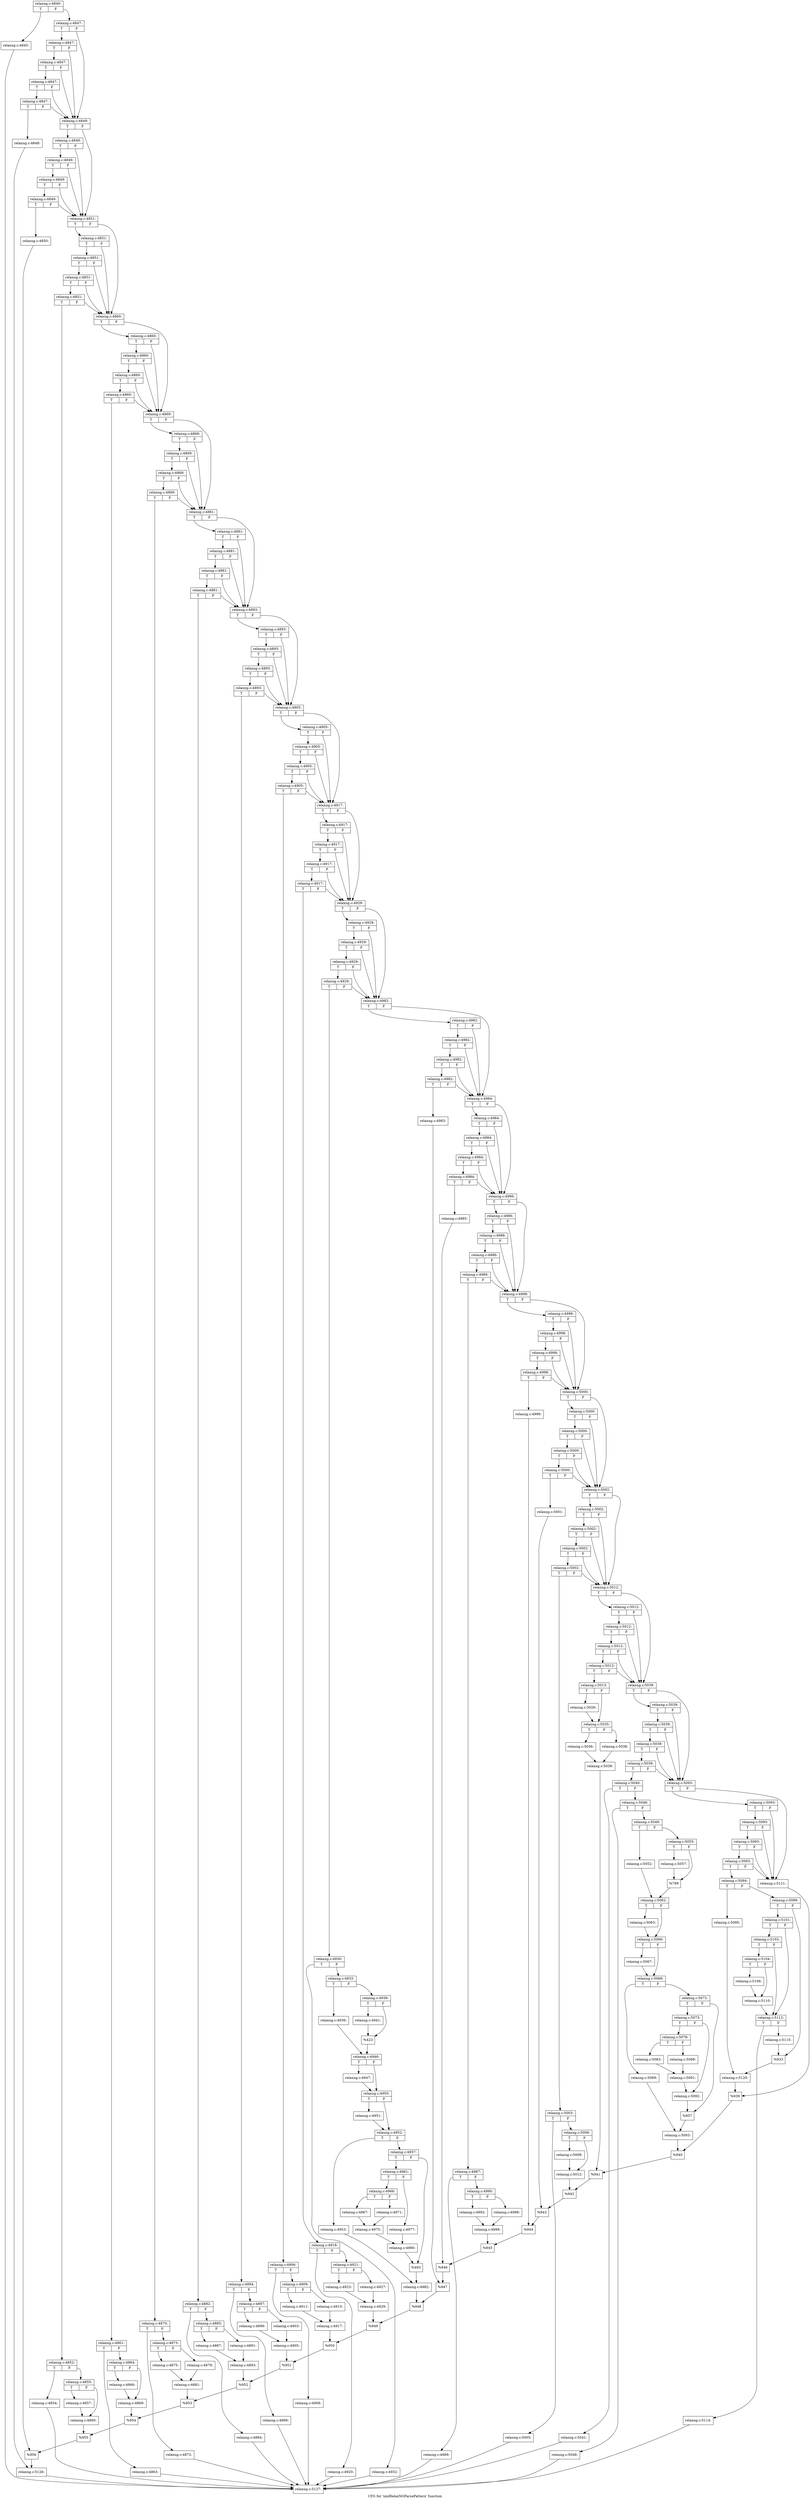 digraph "CFG for 'xmlRelaxNGParsePattern' function" {
	label="CFG for 'xmlRelaxNGParsePattern' function";

	Node0x555e9c413480 [shape=record,label="{relaxng.c:4840:|{<s0>T|<s1>F}}"];
	Node0x555e9c413480:s0 -> Node0x555e9c414250;
	Node0x555e9c413480:s1 -> Node0x555e9c4142a0;
	Node0x555e9c414250 [shape=record,label="{relaxng.c:4845:}"];
	Node0x555e9c414250 -> Node0x555e9c4134d0;
	Node0x555e9c4142a0 [shape=record,label="{relaxng.c:4847:|{<s0>T|<s1>F}}"];
	Node0x555e9c4142a0:s0 -> Node0x555e9c4149e0;
	Node0x555e9c4142a0:s1 -> Node0x555e9c414870;
	Node0x555e9c4149e0 [shape=record,label="{relaxng.c:4847:|{<s0>T|<s1>F}}"];
	Node0x555e9c4149e0:s0 -> Node0x555e9c414990;
	Node0x555e9c4149e0:s1 -> Node0x555e9c414870;
	Node0x555e9c414990 [shape=record,label="{relaxng.c:4847:|{<s0>T|<s1>F}}"];
	Node0x555e9c414990:s0 -> Node0x555e9c414940;
	Node0x555e9c414990:s1 -> Node0x555e9c414870;
	Node0x555e9c414940 [shape=record,label="{relaxng.c:4847:|{<s0>T|<s1>F}}"];
	Node0x555e9c414940:s0 -> Node0x555e9c4148c0;
	Node0x555e9c414940:s1 -> Node0x555e9c414870;
	Node0x555e9c4148c0 [shape=record,label="{relaxng.c:4847:|{<s0>T|<s1>F}}"];
	Node0x555e9c4148c0:s0 -> Node0x555e9c4147d0;
	Node0x555e9c4148c0:s1 -> Node0x555e9c414870;
	Node0x555e9c4147d0 [shape=record,label="{relaxng.c:4848:}"];
	Node0x555e9c4147d0 -> Node0x555e9c414820;
	Node0x555e9c414870 [shape=record,label="{relaxng.c:4849:|{<s0>T|<s1>F}}"];
	Node0x555e9c414870:s0 -> Node0x555e9c415cd0;
	Node0x555e9c414870:s1 -> Node0x555e9c415b60;
	Node0x555e9c415cd0 [shape=record,label="{relaxng.c:4849:|{<s0>T|<s1>F}}"];
	Node0x555e9c415cd0:s0 -> Node0x555e9c415c80;
	Node0x555e9c415cd0:s1 -> Node0x555e9c415b60;
	Node0x555e9c415c80 [shape=record,label="{relaxng.c:4849:|{<s0>T|<s1>F}}"];
	Node0x555e9c415c80:s0 -> Node0x555e9c415c30;
	Node0x555e9c415c80:s1 -> Node0x555e9c415b60;
	Node0x555e9c415c30 [shape=record,label="{relaxng.c:4849:|{<s0>T|<s1>F}}"];
	Node0x555e9c415c30:s0 -> Node0x555e9c415bb0;
	Node0x555e9c415c30:s1 -> Node0x555e9c415b60;
	Node0x555e9c415bb0 [shape=record,label="{relaxng.c:4849:|{<s0>T|<s1>F}}"];
	Node0x555e9c415bb0:s0 -> Node0x555e9c415ac0;
	Node0x555e9c415bb0:s1 -> Node0x555e9c415b60;
	Node0x555e9c415ac0 [shape=record,label="{relaxng.c:4850:}"];
	Node0x555e9c415ac0 -> Node0x555e9c415b10;
	Node0x555e9c415b60 [shape=record,label="{relaxng.c:4851:|{<s0>T|<s1>F}}"];
	Node0x555e9c415b60:s0 -> Node0x555e9c4177c0;
	Node0x555e9c415b60:s1 -> Node0x555e9c417650;
	Node0x555e9c4177c0 [shape=record,label="{relaxng.c:4851:|{<s0>T|<s1>F}}"];
	Node0x555e9c4177c0:s0 -> Node0x555e9c417770;
	Node0x555e9c4177c0:s1 -> Node0x555e9c417650;
	Node0x555e9c417770 [shape=record,label="{relaxng.c:4851:|{<s0>T|<s1>F}}"];
	Node0x555e9c417770:s0 -> Node0x555e9c417720;
	Node0x555e9c417770:s1 -> Node0x555e9c417650;
	Node0x555e9c417720 [shape=record,label="{relaxng.c:4851:|{<s0>T|<s1>F}}"];
	Node0x555e9c417720:s0 -> Node0x555e9c4176a0;
	Node0x555e9c417720:s1 -> Node0x555e9c417650;
	Node0x555e9c4176a0 [shape=record,label="{relaxng.c:4851:|{<s0>T|<s1>F}}"];
	Node0x555e9c4176a0:s0 -> Node0x555e9c4175b0;
	Node0x555e9c4176a0:s1 -> Node0x555e9c417650;
	Node0x555e9c4175b0 [shape=record,label="{relaxng.c:4852:|{<s0>T|<s1>F}}"];
	Node0x555e9c4175b0:s0 -> Node0x555e9c418aa0;
	Node0x555e9c4175b0:s1 -> Node0x555e9c418af0;
	Node0x555e9c418aa0 [shape=record,label="{relaxng.c:4854:}"];
	Node0x555e9c418aa0 -> Node0x555e9c4134d0;
	Node0x555e9c418af0 [shape=record,label="{relaxng.c:4855:|{<s0>T|<s1>F}}"];
	Node0x555e9c418af0:s0 -> Node0x555e9c419190;
	Node0x555e9c418af0:s1 -> Node0x555e9c4191e0;
	Node0x555e9c419190 [shape=record,label="{relaxng.c:4857:}"];
	Node0x555e9c419190 -> Node0x555e9c4191e0;
	Node0x555e9c4191e0 [shape=record,label="{relaxng.c:4860:}"];
	Node0x555e9c4191e0 -> Node0x555e9c417600;
	Node0x555e9c417650 [shape=record,label="{relaxng.c:4860:|{<s0>T|<s1>F}}"];
	Node0x555e9c417650:s0 -> Node0x555e9c419f30;
	Node0x555e9c417650:s1 -> Node0x555e9c419dc0;
	Node0x555e9c419f30 [shape=record,label="{relaxng.c:4860:|{<s0>T|<s1>F}}"];
	Node0x555e9c419f30:s0 -> Node0x555e9c419ee0;
	Node0x555e9c419f30:s1 -> Node0x555e9c419dc0;
	Node0x555e9c419ee0 [shape=record,label="{relaxng.c:4860:|{<s0>T|<s1>F}}"];
	Node0x555e9c419ee0:s0 -> Node0x555e9c419e90;
	Node0x555e9c419ee0:s1 -> Node0x555e9c419dc0;
	Node0x555e9c419e90 [shape=record,label="{relaxng.c:4860:|{<s0>T|<s1>F}}"];
	Node0x555e9c419e90:s0 -> Node0x555e9c419e10;
	Node0x555e9c419e90:s1 -> Node0x555e9c419dc0;
	Node0x555e9c419e10 [shape=record,label="{relaxng.c:4860:|{<s0>T|<s1>F}}"];
	Node0x555e9c419e10:s0 -> Node0x555e9c419d20;
	Node0x555e9c419e10:s1 -> Node0x555e9c419dc0;
	Node0x555e9c419d20 [shape=record,label="{relaxng.c:4861:|{<s0>T|<s1>F}}"];
	Node0x555e9c419d20:s0 -> Node0x555e9c41b2a0;
	Node0x555e9c419d20:s1 -> Node0x555e9c41b2f0;
	Node0x555e9c41b2a0 [shape=record,label="{relaxng.c:4863:}"];
	Node0x555e9c41b2a0 -> Node0x555e9c4134d0;
	Node0x555e9c41b2f0 [shape=record,label="{relaxng.c:4864:|{<s0>T|<s1>F}}"];
	Node0x555e9c41b2f0:s0 -> Node0x555e9c41b990;
	Node0x555e9c41b2f0:s1 -> Node0x555e9c41b9e0;
	Node0x555e9c41b990 [shape=record,label="{relaxng.c:4866:}"];
	Node0x555e9c41b990 -> Node0x555e9c41b9e0;
	Node0x555e9c41b9e0 [shape=record,label="{relaxng.c:4869:}"];
	Node0x555e9c41b9e0 -> Node0x555e9c419d70;
	Node0x555e9c419dc0 [shape=record,label="{relaxng.c:4869:|{<s0>T|<s1>F}}"];
	Node0x555e9c419dc0:s0 -> Node0x555e9c41c430;
	Node0x555e9c419dc0:s1 -> Node0x555e9c41c2c0;
	Node0x555e9c41c430 [shape=record,label="{relaxng.c:4869:|{<s0>T|<s1>F}}"];
	Node0x555e9c41c430:s0 -> Node0x555e9c41c3e0;
	Node0x555e9c41c430:s1 -> Node0x555e9c41c2c0;
	Node0x555e9c41c3e0 [shape=record,label="{relaxng.c:4869:|{<s0>T|<s1>F}}"];
	Node0x555e9c41c3e0:s0 -> Node0x555e9c41c390;
	Node0x555e9c41c3e0:s1 -> Node0x555e9c41c2c0;
	Node0x555e9c41c390 [shape=record,label="{relaxng.c:4869:|{<s0>T|<s1>F}}"];
	Node0x555e9c41c390:s0 -> Node0x555e9c41c310;
	Node0x555e9c41c390:s1 -> Node0x555e9c41c2c0;
	Node0x555e9c41c310 [shape=record,label="{relaxng.c:4869:|{<s0>T|<s1>F}}"];
	Node0x555e9c41c310:s0 -> Node0x555e9c41c220;
	Node0x555e9c41c310:s1 -> Node0x555e9c41c2c0;
	Node0x555e9c41c220 [shape=record,label="{relaxng.c:4870:|{<s0>T|<s1>F}}"];
	Node0x555e9c41c220:s0 -> Node0x555e9c41d7d0;
	Node0x555e9c41c220:s1 -> Node0x555e9c41d820;
	Node0x555e9c41d7d0 [shape=record,label="{relaxng.c:4872:}"];
	Node0x555e9c41d7d0 -> Node0x555e9c4134d0;
	Node0x555e9c41d820 [shape=record,label="{relaxng.c:4873:|{<s0>T|<s1>F}}"];
	Node0x555e9c41d820:s0 -> Node0x555e9c41dec0;
	Node0x555e9c41d820:s1 -> Node0x555e9c41df60;
	Node0x555e9c41dec0 [shape=record,label="{relaxng.c:4875:}"];
	Node0x555e9c41dec0 -> Node0x555e9c41df10;
	Node0x555e9c41df60 [shape=record,label="{relaxng.c:4879:}"];
	Node0x555e9c41df60 -> Node0x555e9c41df10;
	Node0x555e9c41df10 [shape=record,label="{relaxng.c:4881:}"];
	Node0x555e9c41df10 -> Node0x555e9c41c270;
	Node0x555e9c41c2c0 [shape=record,label="{relaxng.c:4881:|{<s0>T|<s1>F}}"];
	Node0x555e9c41c2c0:s0 -> Node0x555e9c41f4e0;
	Node0x555e9c41c2c0:s1 -> Node0x555e9c41f370;
	Node0x555e9c41f4e0 [shape=record,label="{relaxng.c:4881:|{<s0>T|<s1>F}}"];
	Node0x555e9c41f4e0:s0 -> Node0x555e9c41f490;
	Node0x555e9c41f4e0:s1 -> Node0x555e9c41f370;
	Node0x555e9c41f490 [shape=record,label="{relaxng.c:4881:|{<s0>T|<s1>F}}"];
	Node0x555e9c41f490:s0 -> Node0x555e9c41f440;
	Node0x555e9c41f490:s1 -> Node0x555e9c41f370;
	Node0x555e9c41f440 [shape=record,label="{relaxng.c:4881:|{<s0>T|<s1>F}}"];
	Node0x555e9c41f440:s0 -> Node0x555e9c41f3c0;
	Node0x555e9c41f440:s1 -> Node0x555e9c41f370;
	Node0x555e9c41f3c0 [shape=record,label="{relaxng.c:4881:|{<s0>T|<s1>F}}"];
	Node0x555e9c41f3c0:s0 -> Node0x555e9c41f2d0;
	Node0x555e9c41f3c0:s1 -> Node0x555e9c41f370;
	Node0x555e9c41f2d0 [shape=record,label="{relaxng.c:4882:|{<s0>T|<s1>F}}"];
	Node0x555e9c41f2d0:s0 -> Node0x555e9c420880;
	Node0x555e9c41f2d0:s1 -> Node0x555e9c4208d0;
	Node0x555e9c420880 [shape=record,label="{relaxng.c:4884:}"];
	Node0x555e9c420880 -> Node0x555e9c4134d0;
	Node0x555e9c4208d0 [shape=record,label="{relaxng.c:4885:|{<s0>T|<s1>F}}"];
	Node0x555e9c4208d0:s0 -> Node0x555e9c420f70;
	Node0x555e9c4208d0:s1 -> Node0x555e9c421010;
	Node0x555e9c420f70 [shape=record,label="{relaxng.c:4887:}"];
	Node0x555e9c420f70 -> Node0x555e9c420fc0;
	Node0x555e9c421010 [shape=record,label="{relaxng.c:4891:}"];
	Node0x555e9c421010 -> Node0x555e9c420fc0;
	Node0x555e9c420fc0 [shape=record,label="{relaxng.c:4893:}"];
	Node0x555e9c420fc0 -> Node0x555e9c41f320;
	Node0x555e9c41f370 [shape=record,label="{relaxng.c:4893:|{<s0>T|<s1>F}}"];
	Node0x555e9c41f370:s0 -> Node0x555e9c4223b0;
	Node0x555e9c41f370:s1 -> Node0x555e9c422240;
	Node0x555e9c4223b0 [shape=record,label="{relaxng.c:4893:|{<s0>T|<s1>F}}"];
	Node0x555e9c4223b0:s0 -> Node0x555e9c422360;
	Node0x555e9c4223b0:s1 -> Node0x555e9c422240;
	Node0x555e9c422360 [shape=record,label="{relaxng.c:4893:|{<s0>T|<s1>F}}"];
	Node0x555e9c422360:s0 -> Node0x555e9c422310;
	Node0x555e9c422360:s1 -> Node0x555e9c422240;
	Node0x555e9c422310 [shape=record,label="{relaxng.c:4893:|{<s0>T|<s1>F}}"];
	Node0x555e9c422310:s0 -> Node0x555e9c422290;
	Node0x555e9c422310:s1 -> Node0x555e9c422240;
	Node0x555e9c422290 [shape=record,label="{relaxng.c:4893:|{<s0>T|<s1>F}}"];
	Node0x555e9c422290:s0 -> Node0x555e9c4221a0;
	Node0x555e9c422290:s1 -> Node0x555e9c422240;
	Node0x555e9c4221a0 [shape=record,label="{relaxng.c:4894:|{<s0>T|<s1>F}}"];
	Node0x555e9c4221a0:s0 -> Node0x555e9c423750;
	Node0x555e9c4221a0:s1 -> Node0x555e9c4237a0;
	Node0x555e9c423750 [shape=record,label="{relaxng.c:4896:}"];
	Node0x555e9c423750 -> Node0x555e9c4134d0;
	Node0x555e9c4237a0 [shape=record,label="{relaxng.c:4897:|{<s0>T|<s1>F}}"];
	Node0x555e9c4237a0:s0 -> Node0x555e9c423e40;
	Node0x555e9c4237a0:s1 -> Node0x555e9c423ee0;
	Node0x555e9c423e40 [shape=record,label="{relaxng.c:4899:}"];
	Node0x555e9c423e40 -> Node0x555e9c423e90;
	Node0x555e9c423ee0 [shape=record,label="{relaxng.c:4903:}"];
	Node0x555e9c423ee0 -> Node0x555e9c423e90;
	Node0x555e9c423e90 [shape=record,label="{relaxng.c:4905:}"];
	Node0x555e9c423e90 -> Node0x555e9c4221f0;
	Node0x555e9c422240 [shape=record,label="{relaxng.c:4905:|{<s0>T|<s1>F}}"];
	Node0x555e9c422240:s0 -> Node0x555e9c425280;
	Node0x555e9c422240:s1 -> Node0x555e9c425110;
	Node0x555e9c425280 [shape=record,label="{relaxng.c:4905:|{<s0>T|<s1>F}}"];
	Node0x555e9c425280:s0 -> Node0x555e9c425230;
	Node0x555e9c425280:s1 -> Node0x555e9c425110;
	Node0x555e9c425230 [shape=record,label="{relaxng.c:4905:|{<s0>T|<s1>F}}"];
	Node0x555e9c425230:s0 -> Node0x555e9c4251e0;
	Node0x555e9c425230:s1 -> Node0x555e9c425110;
	Node0x555e9c4251e0 [shape=record,label="{relaxng.c:4905:|{<s0>T|<s1>F}}"];
	Node0x555e9c4251e0:s0 -> Node0x555e9c425160;
	Node0x555e9c4251e0:s1 -> Node0x555e9c425110;
	Node0x555e9c425160 [shape=record,label="{relaxng.c:4905:|{<s0>T|<s1>F}}"];
	Node0x555e9c425160:s0 -> Node0x555e9c425070;
	Node0x555e9c425160:s1 -> Node0x555e9c425110;
	Node0x555e9c425070 [shape=record,label="{relaxng.c:4906:|{<s0>T|<s1>F}}"];
	Node0x555e9c425070:s0 -> Node0x555e9c426480;
	Node0x555e9c425070:s1 -> Node0x555e9c4264d0;
	Node0x555e9c426480 [shape=record,label="{relaxng.c:4908:}"];
	Node0x555e9c426480 -> Node0x555e9c4134d0;
	Node0x555e9c4264d0 [shape=record,label="{relaxng.c:4909:|{<s0>T|<s1>F}}"];
	Node0x555e9c4264d0:s0 -> Node0x555e9c426b70;
	Node0x555e9c4264d0:s1 -> Node0x555e9c426c10;
	Node0x555e9c426b70 [shape=record,label="{relaxng.c:4911:}"];
	Node0x555e9c426b70 -> Node0x555e9c426bc0;
	Node0x555e9c426c10 [shape=record,label="{relaxng.c:4915:}"];
	Node0x555e9c426c10 -> Node0x555e9c426bc0;
	Node0x555e9c426bc0 [shape=record,label="{relaxng.c:4917:}"];
	Node0x555e9c426bc0 -> Node0x555e9c4250c0;
	Node0x555e9c425110 [shape=record,label="{relaxng.c:4917:|{<s0>T|<s1>F}}"];
	Node0x555e9c425110:s0 -> Node0x555e9c427fb0;
	Node0x555e9c425110:s1 -> Node0x555e9c427e40;
	Node0x555e9c427fb0 [shape=record,label="{relaxng.c:4917:|{<s0>T|<s1>F}}"];
	Node0x555e9c427fb0:s0 -> Node0x555e9c427f60;
	Node0x555e9c427fb0:s1 -> Node0x555e9c427e40;
	Node0x555e9c427f60 [shape=record,label="{relaxng.c:4917:|{<s0>T|<s1>F}}"];
	Node0x555e9c427f60:s0 -> Node0x555e9c427f10;
	Node0x555e9c427f60:s1 -> Node0x555e9c427e40;
	Node0x555e9c427f10 [shape=record,label="{relaxng.c:4917:|{<s0>T|<s1>F}}"];
	Node0x555e9c427f10:s0 -> Node0x555e9c427e90;
	Node0x555e9c427f10:s1 -> Node0x555e9c427e40;
	Node0x555e9c427e90 [shape=record,label="{relaxng.c:4917:|{<s0>T|<s1>F}}"];
	Node0x555e9c427e90:s0 -> Node0x555e9c427da0;
	Node0x555e9c427e90:s1 -> Node0x555e9c427e40;
	Node0x555e9c427da0 [shape=record,label="{relaxng.c:4918:|{<s0>T|<s1>F}}"];
	Node0x555e9c427da0:s0 -> Node0x555e9c429320;
	Node0x555e9c427da0:s1 -> Node0x555e9c429370;
	Node0x555e9c429320 [shape=record,label="{relaxng.c:4920:}"];
	Node0x555e9c429320 -> Node0x555e9c4134d0;
	Node0x555e9c429370 [shape=record,label="{relaxng.c:4921:|{<s0>T|<s1>F}}"];
	Node0x555e9c429370:s0 -> Node0x555e9c429a10;
	Node0x555e9c429370:s1 -> Node0x555e9c429ab0;
	Node0x555e9c429a10 [shape=record,label="{relaxng.c:4923:}"];
	Node0x555e9c429a10 -> Node0x555e9c429a60;
	Node0x555e9c429ab0 [shape=record,label="{relaxng.c:4927:}"];
	Node0x555e9c429ab0 -> Node0x555e9c429a60;
	Node0x555e9c429a60 [shape=record,label="{relaxng.c:4929:}"];
	Node0x555e9c429a60 -> Node0x555e9c427df0;
	Node0x555e9c427e40 [shape=record,label="{relaxng.c:4929:|{<s0>T|<s1>F}}"];
	Node0x555e9c427e40:s0 -> Node0x555e9c42ae50;
	Node0x555e9c427e40:s1 -> Node0x555e9c42ace0;
	Node0x555e9c42ae50 [shape=record,label="{relaxng.c:4929:|{<s0>T|<s1>F}}"];
	Node0x555e9c42ae50:s0 -> Node0x555e9c42ae00;
	Node0x555e9c42ae50:s1 -> Node0x555e9c42ace0;
	Node0x555e9c42ae00 [shape=record,label="{relaxng.c:4929:|{<s0>T|<s1>F}}"];
	Node0x555e9c42ae00:s0 -> Node0x555e9c42adb0;
	Node0x555e9c42ae00:s1 -> Node0x555e9c42ace0;
	Node0x555e9c42adb0 [shape=record,label="{relaxng.c:4929:|{<s0>T|<s1>F}}"];
	Node0x555e9c42adb0:s0 -> Node0x555e9c42ad30;
	Node0x555e9c42adb0:s1 -> Node0x555e9c42ace0;
	Node0x555e9c42ad30 [shape=record,label="{relaxng.c:4929:|{<s0>T|<s1>F}}"];
	Node0x555e9c42ad30:s0 -> Node0x555e9c42ac40;
	Node0x555e9c42ad30:s1 -> Node0x555e9c42ace0;
	Node0x555e9c42ac40 [shape=record,label="{relaxng.c:4930:|{<s0>T|<s1>F}}"];
	Node0x555e9c42ac40:s0 -> Node0x555e9c42c050;
	Node0x555e9c42ac40:s1 -> Node0x555e9c42c0a0;
	Node0x555e9c42c050 [shape=record,label="{relaxng.c:4932:}"];
	Node0x555e9c42c050 -> Node0x555e9c4134d0;
	Node0x555e9c42c0a0 [shape=record,label="{relaxng.c:4933:|{<s0>T|<s1>F}}"];
	Node0x555e9c42c0a0:s0 -> Node0x555e9c42cb10;
	Node0x555e9c42c0a0:s1 -> Node0x555e9c42cbb0;
	Node0x555e9c42cb10 [shape=record,label="{relaxng.c:4936:}"];
	Node0x555e9c42cb10 -> Node0x555e9c42cb60;
	Node0x555e9c42cbb0 [shape=record,label="{relaxng.c:4939:|{<s0>T|<s1>F}}"];
	Node0x555e9c42cbb0:s0 -> Node0x555e9c42d8e0;
	Node0x555e9c42cbb0:s1 -> Node0x555e9c42d930;
	Node0x555e9c42d8e0 [shape=record,label="{relaxng.c:4941:}"];
	Node0x555e9c42d8e0 -> Node0x555e9c42d930;
	Node0x555e9c42d930 [shape=record,label="{%423}"];
	Node0x555e9c42d930 -> Node0x555e9c42cb60;
	Node0x555e9c42cb60 [shape=record,label="{relaxng.c:4946:|{<s0>T|<s1>F}}"];
	Node0x555e9c42cb60:s0 -> Node0x555e9c42e700;
	Node0x555e9c42cb60:s1 -> Node0x555e9c42e750;
	Node0x555e9c42e700 [shape=record,label="{relaxng.c:4947:}"];
	Node0x555e9c42e700 -> Node0x555e9c42e750;
	Node0x555e9c42e750 [shape=record,label="{relaxng.c:4950:|{<s0>T|<s1>F}}"];
	Node0x555e9c42e750:s0 -> Node0x555e9c42f1c0;
	Node0x555e9c42e750:s1 -> Node0x555e9c42f210;
	Node0x555e9c42f1c0 [shape=record,label="{relaxng.c:4951:}"];
	Node0x555e9c42f1c0 -> Node0x555e9c42f210;
	Node0x555e9c42f210 [shape=record,label="{relaxng.c:4952:|{<s0>T|<s1>F}}"];
	Node0x555e9c42f210:s0 -> Node0x555e9c42fc20;
	Node0x555e9c42f210:s1 -> Node0x555e9c42fcc0;
	Node0x555e9c42fc20 [shape=record,label="{relaxng.c:4953:}"];
	Node0x555e9c42fc20 -> Node0x555e9c42fc70;
	Node0x555e9c42fcc0 [shape=record,label="{relaxng.c:4957:|{<s0>T|<s1>F}}"];
	Node0x555e9c42fcc0:s0 -> Node0x555e9c431390;
	Node0x555e9c42fcc0:s1 -> Node0x555e9c4313e0;
	Node0x555e9c431390 [shape=record,label="{relaxng.c:4961:|{<s0>T|<s1>F}}"];
	Node0x555e9c431390:s0 -> Node0x555e9c432090;
	Node0x555e9c431390:s1 -> Node0x555e9c432130;
	Node0x555e9c432090 [shape=record,label="{relaxng.c:4966:|{<s0>T|<s1>F}}"];
	Node0x555e9c432090:s0 -> Node0x555e9c4324f0;
	Node0x555e9c432090:s1 -> Node0x555e9c432590;
	Node0x555e9c4324f0 [shape=record,label="{relaxng.c:4967:}"];
	Node0x555e9c4324f0 -> Node0x555e9c432540;
	Node0x555e9c432590 [shape=record,label="{relaxng.c:4971:}"];
	Node0x555e9c432590 -> Node0x555e9c432540;
	Node0x555e9c432540 [shape=record,label="{relaxng.c:4975:}"];
	Node0x555e9c432540 -> Node0x555e9c4320e0;
	Node0x555e9c432130 [shape=record,label="{relaxng.c:4977:}"];
	Node0x555e9c432130 -> Node0x555e9c4320e0;
	Node0x555e9c4320e0 [shape=record,label="{relaxng.c:4980:}"];
	Node0x555e9c4320e0 -> Node0x555e9c4313e0;
	Node0x555e9c4313e0 [shape=record,label="{%493}"];
	Node0x555e9c4313e0 -> Node0x555e9c42fc70;
	Node0x555e9c42fc70 [shape=record,label="{relaxng.c:4982:}"];
	Node0x555e9c42fc70 -> Node0x555e9c42ac90;
	Node0x555e9c42ace0 [shape=record,label="{relaxng.c:4982:|{<s0>T|<s1>F}}"];
	Node0x555e9c42ace0:s0 -> Node0x555e9c434540;
	Node0x555e9c42ace0:s1 -> Node0x555e9c4343d0;
	Node0x555e9c434540 [shape=record,label="{relaxng.c:4982:|{<s0>T|<s1>F}}"];
	Node0x555e9c434540:s0 -> Node0x555e9c4344f0;
	Node0x555e9c434540:s1 -> Node0x555e9c4343d0;
	Node0x555e9c4344f0 [shape=record,label="{relaxng.c:4982:|{<s0>T|<s1>F}}"];
	Node0x555e9c4344f0:s0 -> Node0x555e9c4344a0;
	Node0x555e9c4344f0:s1 -> Node0x555e9c4343d0;
	Node0x555e9c4344a0 [shape=record,label="{relaxng.c:4982:|{<s0>T|<s1>F}}"];
	Node0x555e9c4344a0:s0 -> Node0x555e9c434420;
	Node0x555e9c4344a0:s1 -> Node0x555e9c4343d0;
	Node0x555e9c434420 [shape=record,label="{relaxng.c:4982:|{<s0>T|<s1>F}}"];
	Node0x555e9c434420:s0 -> Node0x555e9c434330;
	Node0x555e9c434420:s1 -> Node0x555e9c4343d0;
	Node0x555e9c434330 [shape=record,label="{relaxng.c:4983:}"];
	Node0x555e9c434330 -> Node0x555e9c434380;
	Node0x555e9c4343d0 [shape=record,label="{relaxng.c:4984:|{<s0>T|<s1>F}}"];
	Node0x555e9c4343d0:s0 -> Node0x555e9c435f30;
	Node0x555e9c4343d0:s1 -> Node0x555e9c435dc0;
	Node0x555e9c435f30 [shape=record,label="{relaxng.c:4984:|{<s0>T|<s1>F}}"];
	Node0x555e9c435f30:s0 -> Node0x555e9c435ee0;
	Node0x555e9c435f30:s1 -> Node0x555e9c435dc0;
	Node0x555e9c435ee0 [shape=record,label="{relaxng.c:4984:|{<s0>T|<s1>F}}"];
	Node0x555e9c435ee0:s0 -> Node0x555e9c435e90;
	Node0x555e9c435ee0:s1 -> Node0x555e9c435dc0;
	Node0x555e9c435e90 [shape=record,label="{relaxng.c:4984:|{<s0>T|<s1>F}}"];
	Node0x555e9c435e90:s0 -> Node0x555e9c435e10;
	Node0x555e9c435e90:s1 -> Node0x555e9c435dc0;
	Node0x555e9c435e10 [shape=record,label="{relaxng.c:4984:|{<s0>T|<s1>F}}"];
	Node0x555e9c435e10:s0 -> Node0x555e9c435d20;
	Node0x555e9c435e10:s1 -> Node0x555e9c435dc0;
	Node0x555e9c435d20 [shape=record,label="{relaxng.c:4985:}"];
	Node0x555e9c435d20 -> Node0x555e9c435d70;
	Node0x555e9c435dc0 [shape=record,label="{relaxng.c:4986:|{<s0>T|<s1>F}}"];
	Node0x555e9c435dc0:s0 -> Node0x555e9c437430;
	Node0x555e9c435dc0:s1 -> Node0x555e9c4372c0;
	Node0x555e9c437430 [shape=record,label="{relaxng.c:4986:|{<s0>T|<s1>F}}"];
	Node0x555e9c437430:s0 -> Node0x555e9c4373e0;
	Node0x555e9c437430:s1 -> Node0x555e9c4372c0;
	Node0x555e9c4373e0 [shape=record,label="{relaxng.c:4986:|{<s0>T|<s1>F}}"];
	Node0x555e9c4373e0:s0 -> Node0x555e9c437390;
	Node0x555e9c4373e0:s1 -> Node0x555e9c4372c0;
	Node0x555e9c437390 [shape=record,label="{relaxng.c:4986:|{<s0>T|<s1>F}}"];
	Node0x555e9c437390:s0 -> Node0x555e9c437310;
	Node0x555e9c437390:s1 -> Node0x555e9c4372c0;
	Node0x555e9c437310 [shape=record,label="{relaxng.c:4986:|{<s0>T|<s1>F}}"];
	Node0x555e9c437310:s0 -> Node0x555e9c435b30;
	Node0x555e9c437310:s1 -> Node0x555e9c4372c0;
	Node0x555e9c435b30 [shape=record,label="{relaxng.c:4987:|{<s0>T|<s1>F}}"];
	Node0x555e9c435b30:s0 -> Node0x555e9c4387a0;
	Node0x555e9c435b30:s1 -> Node0x555e9c4387f0;
	Node0x555e9c4387a0 [shape=record,label="{relaxng.c:4989:}"];
	Node0x555e9c4387a0 -> Node0x555e9c4134d0;
	Node0x555e9c4387f0 [shape=record,label="{relaxng.c:4990:|{<s0>T|<s1>F}}"];
	Node0x555e9c4387f0:s0 -> Node0x555e9c438e90;
	Node0x555e9c4387f0:s1 -> Node0x555e9c438f30;
	Node0x555e9c438e90 [shape=record,label="{relaxng.c:4992:}"];
	Node0x555e9c438e90 -> Node0x555e9c438ee0;
	Node0x555e9c438f30 [shape=record,label="{relaxng.c:4996:}"];
	Node0x555e9c438f30 -> Node0x555e9c438ee0;
	Node0x555e9c438ee0 [shape=record,label="{relaxng.c:4998:}"];
	Node0x555e9c438ee0 -> Node0x555e9c437270;
	Node0x555e9c4372c0 [shape=record,label="{relaxng.c:4998:|{<s0>T|<s1>F}}"];
	Node0x555e9c4372c0:s0 -> Node0x555e9c43a2d0;
	Node0x555e9c4372c0:s1 -> Node0x555e9c43a160;
	Node0x555e9c43a2d0 [shape=record,label="{relaxng.c:4998:|{<s0>T|<s1>F}}"];
	Node0x555e9c43a2d0:s0 -> Node0x555e9c43a280;
	Node0x555e9c43a2d0:s1 -> Node0x555e9c43a160;
	Node0x555e9c43a280 [shape=record,label="{relaxng.c:4998:|{<s0>T|<s1>F}}"];
	Node0x555e9c43a280:s0 -> Node0x555e9c43a230;
	Node0x555e9c43a280:s1 -> Node0x555e9c43a160;
	Node0x555e9c43a230 [shape=record,label="{relaxng.c:4998:|{<s0>T|<s1>F}}"];
	Node0x555e9c43a230:s0 -> Node0x555e9c43a1b0;
	Node0x555e9c43a230:s1 -> Node0x555e9c43a160;
	Node0x555e9c43a1b0 [shape=record,label="{relaxng.c:4998:|{<s0>T|<s1>F}}"];
	Node0x555e9c43a1b0:s0 -> Node0x555e9c43a0c0;
	Node0x555e9c43a1b0:s1 -> Node0x555e9c43a160;
	Node0x555e9c43a0c0 [shape=record,label="{relaxng.c:4999:}"];
	Node0x555e9c43a0c0 -> Node0x555e9c43a110;
	Node0x555e9c43a160 [shape=record,label="{relaxng.c:5000:|{<s0>T|<s1>F}}"];
	Node0x555e9c43a160:s0 -> Node0x555e9c43ba60;
	Node0x555e9c43a160:s1 -> Node0x555e9c43b8f0;
	Node0x555e9c43ba60 [shape=record,label="{relaxng.c:5000:|{<s0>T|<s1>F}}"];
	Node0x555e9c43ba60:s0 -> Node0x555e9c43ba10;
	Node0x555e9c43ba60:s1 -> Node0x555e9c43b8f0;
	Node0x555e9c43ba10 [shape=record,label="{relaxng.c:5000:|{<s0>T|<s1>F}}"];
	Node0x555e9c43ba10:s0 -> Node0x555e9c43b9c0;
	Node0x555e9c43ba10:s1 -> Node0x555e9c43b8f0;
	Node0x555e9c43b9c0 [shape=record,label="{relaxng.c:5000:|{<s0>T|<s1>F}}"];
	Node0x555e9c43b9c0:s0 -> Node0x555e9c43b940;
	Node0x555e9c43b9c0:s1 -> Node0x555e9c43b8f0;
	Node0x555e9c43b940 [shape=record,label="{relaxng.c:5000:|{<s0>T|<s1>F}}"];
	Node0x555e9c43b940:s0 -> Node0x555e9c43b850;
	Node0x555e9c43b940:s1 -> Node0x555e9c43b8f0;
	Node0x555e9c43b850 [shape=record,label="{relaxng.c:5001:}"];
	Node0x555e9c43b850 -> Node0x555e9c43b8a0;
	Node0x555e9c43b8f0 [shape=record,label="{relaxng.c:5002:|{<s0>T|<s1>F}}"];
	Node0x555e9c43b8f0:s0 -> Node0x555e9c417140;
	Node0x555e9c43b8f0:s1 -> Node0x555e9c43ce50;
	Node0x555e9c417140 [shape=record,label="{relaxng.c:5002:|{<s0>T|<s1>F}}"];
	Node0x555e9c417140:s0 -> Node0x555e9c43cf70;
	Node0x555e9c417140:s1 -> Node0x555e9c43ce50;
	Node0x555e9c43cf70 [shape=record,label="{relaxng.c:5002:|{<s0>T|<s1>F}}"];
	Node0x555e9c43cf70:s0 -> Node0x555e9c43cf20;
	Node0x555e9c43cf70:s1 -> Node0x555e9c43ce50;
	Node0x555e9c43cf20 [shape=record,label="{relaxng.c:5002:|{<s0>T|<s1>F}}"];
	Node0x555e9c43cf20:s0 -> Node0x555e9c43cea0;
	Node0x555e9c43cf20:s1 -> Node0x555e9c43ce50;
	Node0x555e9c43cea0 [shape=record,label="{relaxng.c:5002:|{<s0>T|<s1>F}}"];
	Node0x555e9c43cea0:s0 -> Node0x555e9c43cdb0;
	Node0x555e9c43cea0:s1 -> Node0x555e9c43ce50;
	Node0x555e9c43cdb0 [shape=record,label="{relaxng.c:5003:|{<s0>T|<s1>F}}"];
	Node0x555e9c43cdb0:s0 -> Node0x555e9c43dfe0;
	Node0x555e9c43cdb0:s1 -> Node0x555e9c43e030;
	Node0x555e9c43dfe0 [shape=record,label="{relaxng.c:5005:}"];
	Node0x555e9c43dfe0 -> Node0x555e9c4134d0;
	Node0x555e9c43e030 [shape=record,label="{relaxng.c:5006:|{<s0>T|<s1>F}}"];
	Node0x555e9c43e030:s0 -> Node0x555e9c43e6d0;
	Node0x555e9c43e030:s1 -> Node0x555e9c43e720;
	Node0x555e9c43e6d0 [shape=record,label="{relaxng.c:5008:}"];
	Node0x555e9c43e6d0 -> Node0x555e9c43e720;
	Node0x555e9c43e720 [shape=record,label="{relaxng.c:5012:}"];
	Node0x555e9c43e720 -> Node0x555e9c43ce00;
	Node0x555e9c43ce50 [shape=record,label="{relaxng.c:5012:|{<s0>T|<s1>F}}"];
	Node0x555e9c43ce50:s0 -> Node0x555e9c43f480;
	Node0x555e9c43ce50:s1 -> Node0x555e9c43f310;
	Node0x555e9c43f480 [shape=record,label="{relaxng.c:5012:|{<s0>T|<s1>F}}"];
	Node0x555e9c43f480:s0 -> Node0x555e9c43f430;
	Node0x555e9c43f480:s1 -> Node0x555e9c43f310;
	Node0x555e9c43f430 [shape=record,label="{relaxng.c:5012:|{<s0>T|<s1>F}}"];
	Node0x555e9c43f430:s0 -> Node0x555e9c43f3e0;
	Node0x555e9c43f430:s1 -> Node0x555e9c43f310;
	Node0x555e9c43f3e0 [shape=record,label="{relaxng.c:5012:|{<s0>T|<s1>F}}"];
	Node0x555e9c43f3e0:s0 -> Node0x555e9c43f360;
	Node0x555e9c43f3e0:s1 -> Node0x555e9c43f310;
	Node0x555e9c43f360 [shape=record,label="{relaxng.c:5012:|{<s0>T|<s1>F}}"];
	Node0x555e9c43f360:s0 -> Node0x555e9c43f270;
	Node0x555e9c43f360:s1 -> Node0x555e9c43f310;
	Node0x555e9c43f270 [shape=record,label="{relaxng.c:5013:|{<s0>T|<s1>F}}"];
	Node0x555e9c43f270:s0 -> Node0x555e9c441680;
	Node0x555e9c43f270:s1 -> Node0x555e9c4416d0;
	Node0x555e9c441680 [shape=record,label="{relaxng.c:5026:}"];
	Node0x555e9c441680 -> Node0x555e9c4416d0;
	Node0x555e9c4416d0 [shape=record,label="{relaxng.c:5035:|{<s0>T|<s1>F}}"];
	Node0x555e9c4416d0:s0 -> Node0x555e9c442060;
	Node0x555e9c4416d0:s1 -> Node0x555e9c442100;
	Node0x555e9c442060 [shape=record,label="{relaxng.c:5036:}"];
	Node0x555e9c442060 -> Node0x555e9c4420b0;
	Node0x555e9c442100 [shape=record,label="{relaxng.c:5038:}"];
	Node0x555e9c442100 -> Node0x555e9c4420b0;
	Node0x555e9c4420b0 [shape=record,label="{relaxng.c:5039:}"];
	Node0x555e9c4420b0 -> Node0x555e9c43f2c0;
	Node0x555e9c43f310 [shape=record,label="{relaxng.c:5039:|{<s0>T|<s1>F}}"];
	Node0x555e9c43f310:s0 -> Node0x555e9c442b60;
	Node0x555e9c43f310:s1 -> Node0x555e9c4429f0;
	Node0x555e9c442b60 [shape=record,label="{relaxng.c:5039:|{<s0>T|<s1>F}}"];
	Node0x555e9c442b60:s0 -> Node0x555e9c442b10;
	Node0x555e9c442b60:s1 -> Node0x555e9c4429f0;
	Node0x555e9c442b10 [shape=record,label="{relaxng.c:5039:|{<s0>T|<s1>F}}"];
	Node0x555e9c442b10:s0 -> Node0x555e9c442ac0;
	Node0x555e9c442b10:s1 -> Node0x555e9c4429f0;
	Node0x555e9c442ac0 [shape=record,label="{relaxng.c:5039:|{<s0>T|<s1>F}}"];
	Node0x555e9c442ac0:s0 -> Node0x555e9c442a40;
	Node0x555e9c442ac0:s1 -> Node0x555e9c4429f0;
	Node0x555e9c442a40 [shape=record,label="{relaxng.c:5039:|{<s0>T|<s1>F}}"];
	Node0x555e9c442a40:s0 -> Node0x555e9c442950;
	Node0x555e9c442a40:s1 -> Node0x555e9c4429f0;
	Node0x555e9c442950 [shape=record,label="{relaxng.c:5040:|{<s0>T|<s1>F}}"];
	Node0x555e9c442950:s0 -> Node0x555e9c443a90;
	Node0x555e9c442950:s1 -> Node0x555e9c443ae0;
	Node0x555e9c443a90 [shape=record,label="{relaxng.c:5041:}"];
	Node0x555e9c443a90 -> Node0x555e9c4134d0;
	Node0x555e9c443ae0 [shape=record,label="{relaxng.c:5046:|{<s0>T|<s1>F}}"];
	Node0x555e9c443ae0:s0 -> Node0x555e9c444920;
	Node0x555e9c443ae0:s1 -> Node0x555e9c444970;
	Node0x555e9c444920 [shape=record,label="{relaxng.c:5048:}"];
	Node0x555e9c444920 -> Node0x555e9c4134d0;
	Node0x555e9c444970 [shape=record,label="{relaxng.c:5049:|{<s0>T|<s1>F}}"];
	Node0x555e9c444970:s0 -> Node0x555e9c4453e0;
	Node0x555e9c444970:s1 -> Node0x555e9c445480;
	Node0x555e9c4453e0 [shape=record,label="{relaxng.c:5052:}"];
	Node0x555e9c4453e0 -> Node0x555e9c445430;
	Node0x555e9c445480 [shape=record,label="{relaxng.c:5055:|{<s0>T|<s1>F}}"];
	Node0x555e9c445480:s0 -> Node0x555e9c4461b0;
	Node0x555e9c445480:s1 -> Node0x555e9c446200;
	Node0x555e9c4461b0 [shape=record,label="{relaxng.c:5057:}"];
	Node0x555e9c4461b0 -> Node0x555e9c446200;
	Node0x555e9c446200 [shape=record,label="{%789}"];
	Node0x555e9c446200 -> Node0x555e9c445430;
	Node0x555e9c445430 [shape=record,label="{relaxng.c:5062:|{<s0>T|<s1>F}}"];
	Node0x555e9c445430:s0 -> Node0x555e9c446fd0;
	Node0x555e9c445430:s1 -> Node0x555e9c447020;
	Node0x555e9c446fd0 [shape=record,label="{relaxng.c:5063:}"];
	Node0x555e9c446fd0 -> Node0x555e9c447020;
	Node0x555e9c447020 [shape=record,label="{relaxng.c:5066:|{<s0>T|<s1>F}}"];
	Node0x555e9c447020:s0 -> Node0x555e9c447aa0;
	Node0x555e9c447020:s1 -> Node0x555e9c447af0;
	Node0x555e9c447aa0 [shape=record,label="{relaxng.c:5067:}"];
	Node0x555e9c447aa0 -> Node0x555e9c447af0;
	Node0x555e9c447af0 [shape=record,label="{relaxng.c:5068:|{<s0>T|<s1>F}}"];
	Node0x555e9c447af0:s0 -> Node0x555e9c448500;
	Node0x555e9c447af0:s1 -> Node0x555e9c4485a0;
	Node0x555e9c448500 [shape=record,label="{relaxng.c:5069:}"];
	Node0x555e9c448500 -> Node0x555e9c448550;
	Node0x555e9c4485a0 [shape=record,label="{relaxng.c:5072:|{<s0>T|<s1>F}}"];
	Node0x555e9c4485a0:s0 -> Node0x555e9c449080;
	Node0x555e9c4485a0:s1 -> Node0x555e9c4490d0;
	Node0x555e9c449080 [shape=record,label="{relaxng.c:5073:|{<s0>T|<s1>F}}"];
	Node0x555e9c449080:s0 -> Node0x555e9c449f30;
	Node0x555e9c449080:s1 -> Node0x555e9c449f80;
	Node0x555e9c449f30 [shape=record,label="{relaxng.c:5078:|{<s0>T|<s1>F}}"];
	Node0x555e9c449f30:s0 -> Node0x555e9c44ac30;
	Node0x555e9c449f30:s1 -> Node0x555e9c44acd0;
	Node0x555e9c44ac30 [shape=record,label="{relaxng.c:5083:}"];
	Node0x555e9c44ac30 -> Node0x555e9c44ac80;
	Node0x555e9c44acd0 [shape=record,label="{relaxng.c:5088:}"];
	Node0x555e9c44acd0 -> Node0x555e9c44ac80;
	Node0x555e9c44ac80 [shape=record,label="{relaxng.c:5091:}"];
	Node0x555e9c44ac80 -> Node0x555e9c449f80;
	Node0x555e9c449f80 [shape=record,label="{relaxng.c:5092:}"];
	Node0x555e9c449f80 -> Node0x555e9c4490d0;
	Node0x555e9c4490d0 [shape=record,label="{%857}"];
	Node0x555e9c4490d0 -> Node0x555e9c448550;
	Node0x555e9c448550 [shape=record,label="{relaxng.c:5093:}"];
	Node0x555e9c448550 -> Node0x555e9c4429a0;
	Node0x555e9c4429f0 [shape=record,label="{relaxng.c:5093:|{<s0>T|<s1>F}}"];
	Node0x555e9c4429f0:s0 -> Node0x555e9c44c570;
	Node0x555e9c4429f0:s1 -> Node0x555e9c44c400;
	Node0x555e9c44c570 [shape=record,label="{relaxng.c:5093:|{<s0>T|<s1>F}}"];
	Node0x555e9c44c570:s0 -> Node0x555e9c44c520;
	Node0x555e9c44c570:s1 -> Node0x555e9c44c400;
	Node0x555e9c44c520 [shape=record,label="{relaxng.c:5093:|{<s0>T|<s1>F}}"];
	Node0x555e9c44c520:s0 -> Node0x555e9c44c4d0;
	Node0x555e9c44c520:s1 -> Node0x555e9c44c400;
	Node0x555e9c44c4d0 [shape=record,label="{relaxng.c:5093:|{<s0>T|<s1>F}}"];
	Node0x555e9c44c4d0:s0 -> Node0x555e9c44c450;
	Node0x555e9c44c4d0:s1 -> Node0x555e9c44c400;
	Node0x555e9c44c450 [shape=record,label="{relaxng.c:5093:|{<s0>T|<s1>F}}"];
	Node0x555e9c44c450:s0 -> Node0x555e9c44c360;
	Node0x555e9c44c450:s1 -> Node0x555e9c44c400;
	Node0x555e9c44c360 [shape=record,label="{relaxng.c:5094:|{<s0>T|<s1>F}}"];
	Node0x555e9c44c360:s0 -> Node0x555e9c44d610;
	Node0x555e9c44c360:s1 -> Node0x555e9c44d6b0;
	Node0x555e9c44d610 [shape=record,label="{relaxng.c:5095:}"];
	Node0x555e9c44d610 -> Node0x555e9c44d660;
	Node0x555e9c44d6b0 [shape=record,label="{relaxng.c:5099:|{<s0>T|<s1>F}}"];
	Node0x555e9c44d6b0:s0 -> Node0x555e9c44e500;
	Node0x555e9c44d6b0:s1 -> Node0x555e9c44e550;
	Node0x555e9c44e500 [shape=record,label="{relaxng.c:5101:|{<s0>T|<s1>F}}"];
	Node0x555e9c44e500:s0 -> Node0x555e9c44ec10;
	Node0x555e9c44e500:s1 -> Node0x555e9c44ebc0;
	Node0x555e9c44ec10 [shape=record,label="{relaxng.c:5103:|{<s0>T|<s1>F}}"];
	Node0x555e9c44ec10:s0 -> Node0x555e9c44eb70;
	Node0x555e9c44ec10:s1 -> Node0x555e9c44ebc0;
	Node0x555e9c44eb70 [shape=record,label="{relaxng.c:5104:|{<s0>T|<s1>F}}"];
	Node0x555e9c44eb70:s0 -> Node0x555e9c44f7a0;
	Node0x555e9c44eb70:s1 -> Node0x555e9c44f7f0;
	Node0x555e9c44f7a0 [shape=record,label="{relaxng.c:5106:}"];
	Node0x555e9c44f7a0 -> Node0x555e9c44f7f0;
	Node0x555e9c44f7f0 [shape=record,label="{relaxng.c:5110:}"];
	Node0x555e9c44f7f0 -> Node0x555e9c44ebc0;
	Node0x555e9c44ebc0 [shape=record,label="{relaxng.c:5112:|{<s0>T|<s1>F}}"];
	Node0x555e9c44ebc0:s0 -> Node0x555e9c4508e0;
	Node0x555e9c44ebc0:s1 -> Node0x555e9c450930;
	Node0x555e9c4508e0 [shape=record,label="{relaxng.c:5114:}"];
	Node0x555e9c4508e0 -> Node0x555e9c4134d0;
	Node0x555e9c450930 [shape=record,label="{relaxng.c:5115:}"];
	Node0x555e9c450930 -> Node0x555e9c44e550;
	Node0x555e9c44e550 [shape=record,label="{%933}"];
	Node0x555e9c44e550 -> Node0x555e9c44d660;
	Node0x555e9c44d660 [shape=record,label="{relaxng.c:5120:}"];
	Node0x555e9c44d660 -> Node0x555e9c44c3b0;
	Node0x555e9c44c400 [shape=record,label="{relaxng.c:5121:}"];
	Node0x555e9c44c400 -> Node0x555e9c44c3b0;
	Node0x555e9c44c3b0 [shape=record,label="{%939}"];
	Node0x555e9c44c3b0 -> Node0x555e9c4429a0;
	Node0x555e9c4429a0 [shape=record,label="{%940}"];
	Node0x555e9c4429a0 -> Node0x555e9c43f2c0;
	Node0x555e9c43f2c0 [shape=record,label="{%941}"];
	Node0x555e9c43f2c0 -> Node0x555e9c43ce00;
	Node0x555e9c43ce00 [shape=record,label="{%942}"];
	Node0x555e9c43ce00 -> Node0x555e9c43b8a0;
	Node0x555e9c43b8a0 [shape=record,label="{%943}"];
	Node0x555e9c43b8a0 -> Node0x555e9c43a110;
	Node0x555e9c43a110 [shape=record,label="{%944}"];
	Node0x555e9c43a110 -> Node0x555e9c437270;
	Node0x555e9c437270 [shape=record,label="{%945}"];
	Node0x555e9c437270 -> Node0x555e9c435d70;
	Node0x555e9c435d70 [shape=record,label="{%946}"];
	Node0x555e9c435d70 -> Node0x555e9c434380;
	Node0x555e9c434380 [shape=record,label="{%947}"];
	Node0x555e9c434380 -> Node0x555e9c42ac90;
	Node0x555e9c42ac90 [shape=record,label="{%948}"];
	Node0x555e9c42ac90 -> Node0x555e9c427df0;
	Node0x555e9c427df0 [shape=record,label="{%949}"];
	Node0x555e9c427df0 -> Node0x555e9c4250c0;
	Node0x555e9c4250c0 [shape=record,label="{%950}"];
	Node0x555e9c4250c0 -> Node0x555e9c4221f0;
	Node0x555e9c4221f0 [shape=record,label="{%951}"];
	Node0x555e9c4221f0 -> Node0x555e9c41f320;
	Node0x555e9c41f320 [shape=record,label="{%952}"];
	Node0x555e9c41f320 -> Node0x555e9c41c270;
	Node0x555e9c41c270 [shape=record,label="{%953}"];
	Node0x555e9c41c270 -> Node0x555e9c419d70;
	Node0x555e9c419d70 [shape=record,label="{%954}"];
	Node0x555e9c419d70 -> Node0x555e9c417600;
	Node0x555e9c417600 [shape=record,label="{%955}"];
	Node0x555e9c417600 -> Node0x555e9c415b10;
	Node0x555e9c415b10 [shape=record,label="{%956}"];
	Node0x555e9c415b10 -> Node0x555e9c414820;
	Node0x555e9c414820 [shape=record,label="{relaxng.c:5126:}"];
	Node0x555e9c414820 -> Node0x555e9c4134d0;
	Node0x555e9c4134d0 [shape=record,label="{relaxng.c:5127:}"];
}
